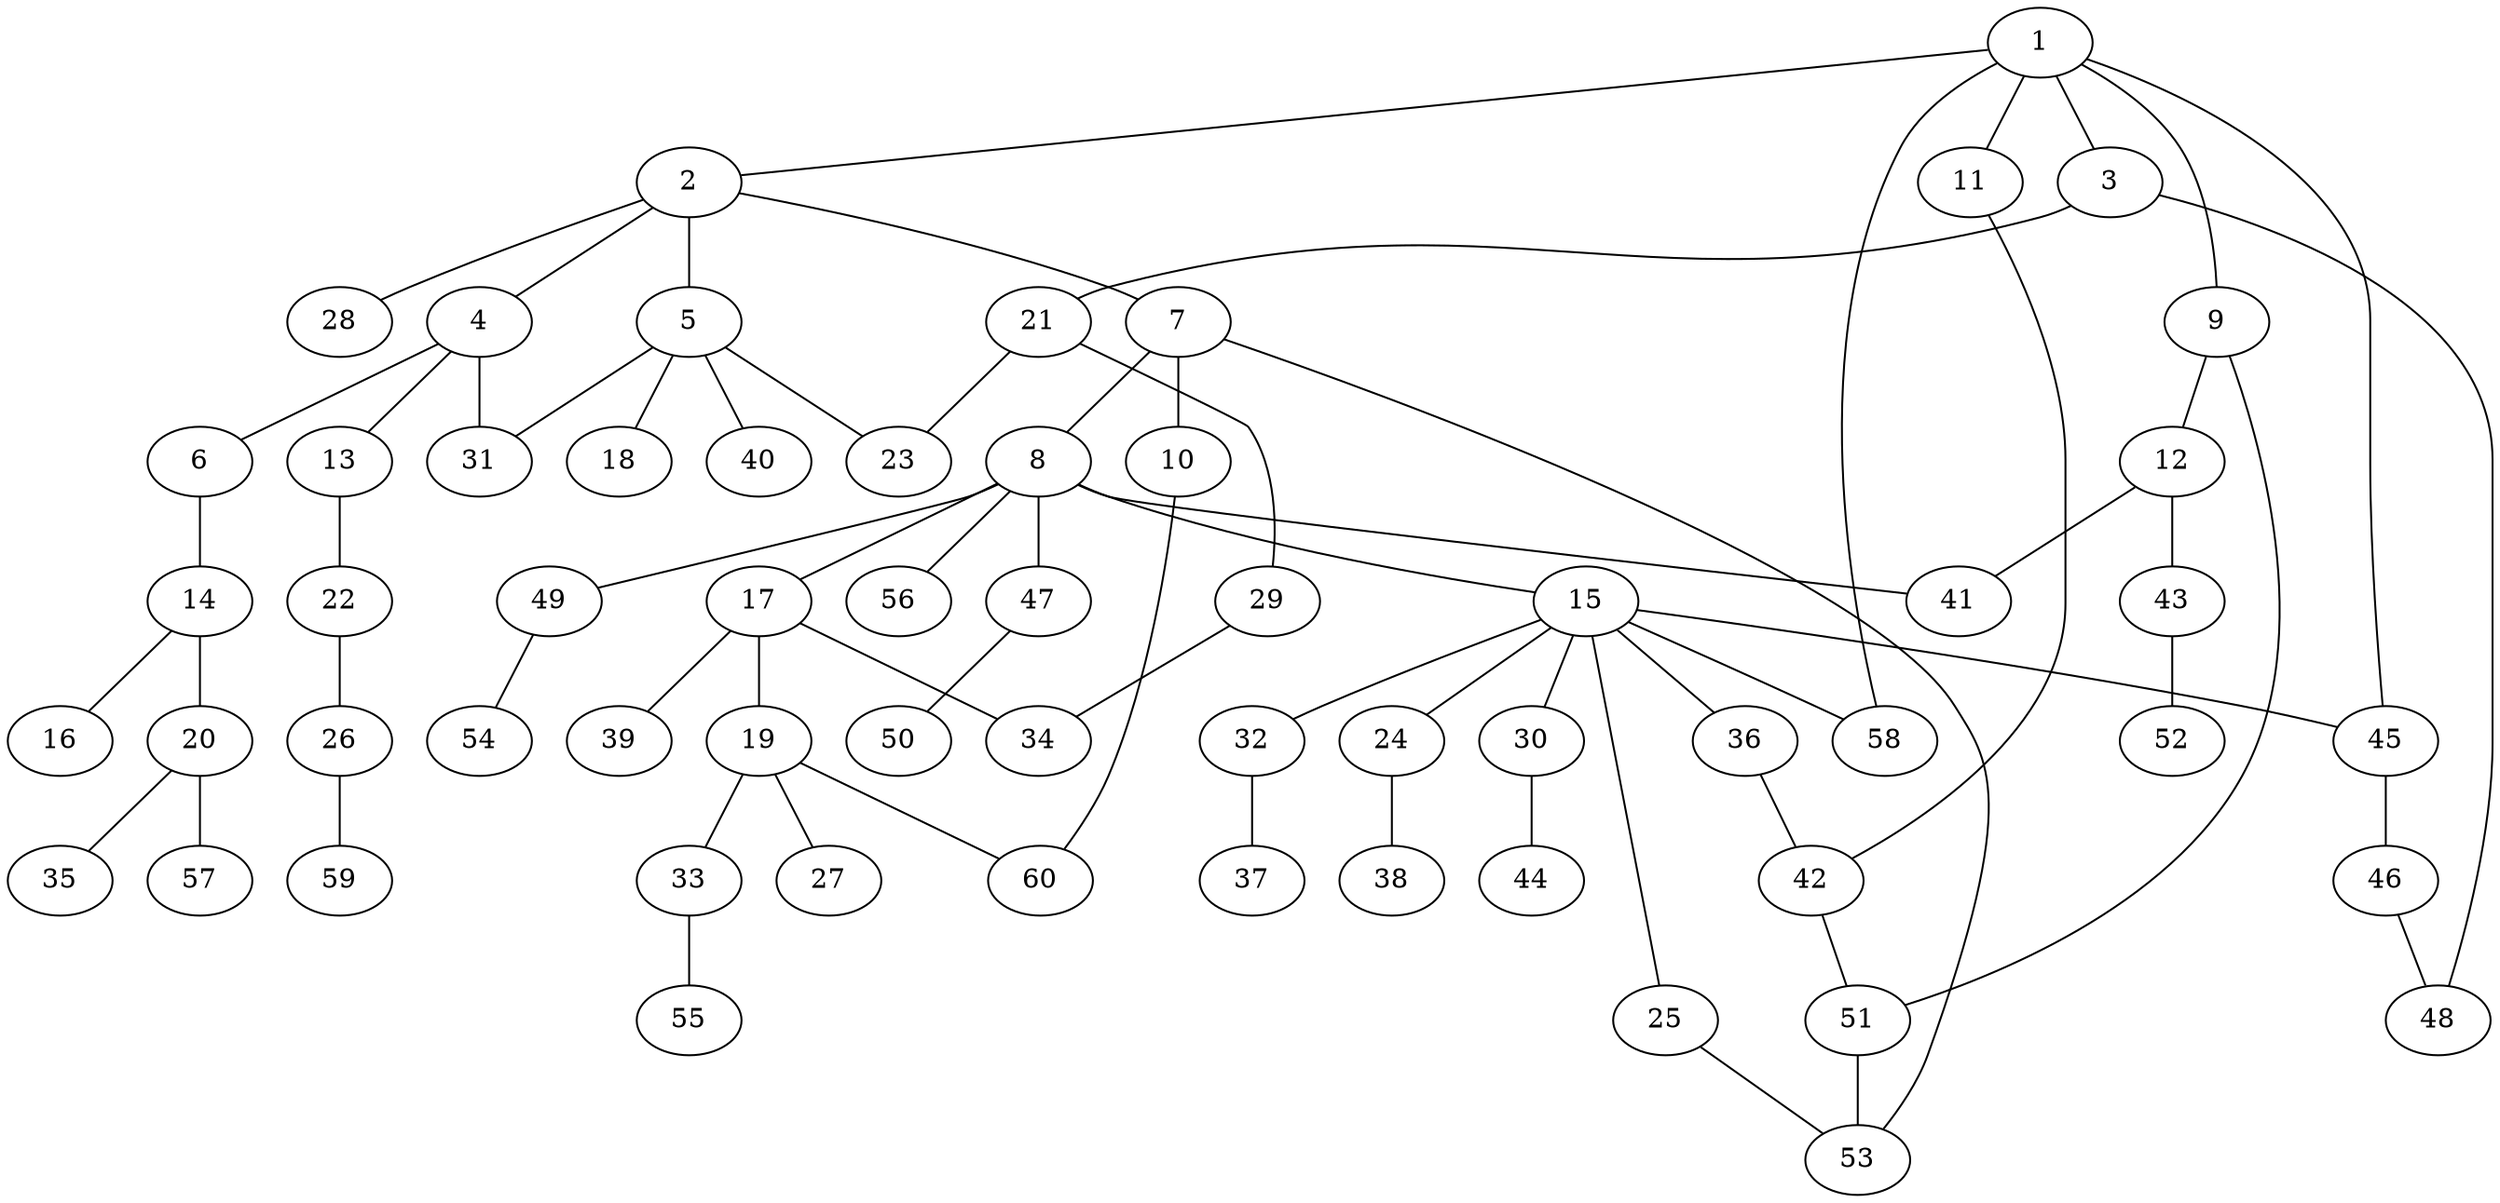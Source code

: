 graph graphname {1--2
1--3
1--9
1--11
1--45
1--58
2--4
2--5
2--7
2--28
3--21
3--48
4--6
4--13
4--31
5--18
5--23
5--31
5--40
6--14
7--8
7--10
7--53
8--15
8--17
8--41
8--47
8--49
8--56
9--12
9--51
10--60
11--42
12--41
12--43
13--22
14--16
14--20
15--24
15--25
15--30
15--32
15--36
15--45
15--58
17--19
17--34
17--39
19--27
19--33
19--60
20--35
20--57
21--23
21--29
22--26
24--38
25--53
26--59
29--34
30--44
32--37
33--55
36--42
42--51
43--52
45--46
46--48
47--50
49--54
51--53
}